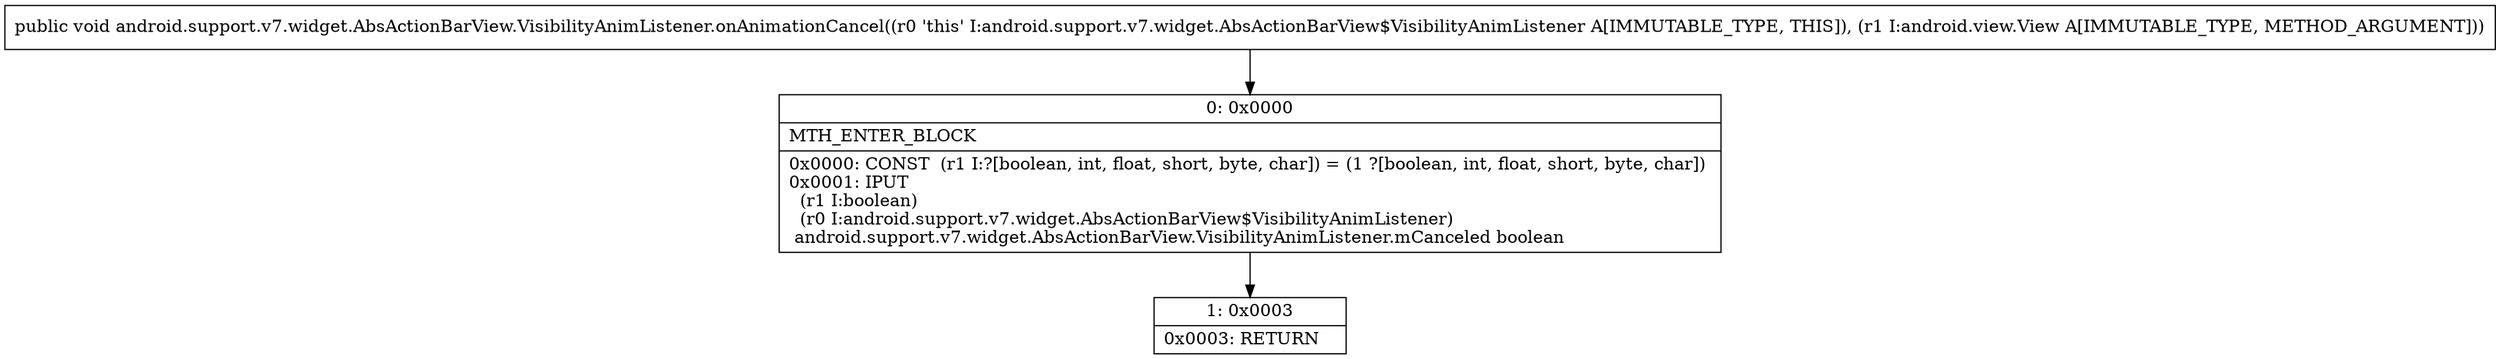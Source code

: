 digraph "CFG forandroid.support.v7.widget.AbsActionBarView.VisibilityAnimListener.onAnimationCancel(Landroid\/view\/View;)V" {
Node_0 [shape=record,label="{0\:\ 0x0000|MTH_ENTER_BLOCK\l|0x0000: CONST  (r1 I:?[boolean, int, float, short, byte, char]) = (1 ?[boolean, int, float, short, byte, char]) \l0x0001: IPUT  \l  (r1 I:boolean)\l  (r0 I:android.support.v7.widget.AbsActionBarView$VisibilityAnimListener)\l android.support.v7.widget.AbsActionBarView.VisibilityAnimListener.mCanceled boolean \l}"];
Node_1 [shape=record,label="{1\:\ 0x0003|0x0003: RETURN   \l}"];
MethodNode[shape=record,label="{public void android.support.v7.widget.AbsActionBarView.VisibilityAnimListener.onAnimationCancel((r0 'this' I:android.support.v7.widget.AbsActionBarView$VisibilityAnimListener A[IMMUTABLE_TYPE, THIS]), (r1 I:android.view.View A[IMMUTABLE_TYPE, METHOD_ARGUMENT])) }"];
MethodNode -> Node_0;
Node_0 -> Node_1;
}

